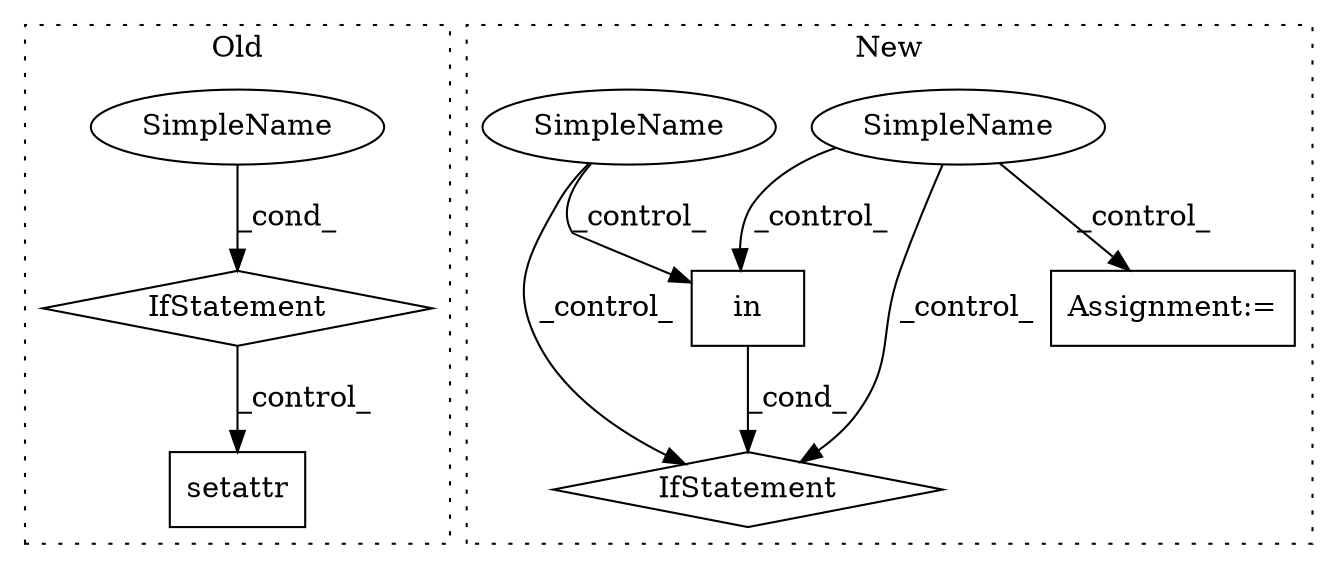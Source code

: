 digraph G {
subgraph cluster0 {
1 [label="setattr" a="32" s="514,554" l="8,1" shape="box"];
4 [label="IfStatement" a="25" s="484,504" l="4,2" shape="diamond"];
5 [label="SimpleName" a="42" s="" l="" shape="ellipse"];
label = "Old";
style="dotted";
}
subgraph cluster1 {
2 [label="in" a="105" s="1415" l="18" shape="box"];
3 [label="IfStatement" a="25" s="1405,1433" l="10,2" shape="diamond"];
6 [label="SimpleName" a="42" s="" l="" shape="ellipse"];
7 [label="SimpleName" a="42" s="" l="" shape="ellipse"];
8 [label="Assignment:=" a="7" s="1568" l="1" shape="box"];
label = "New";
style="dotted";
}
2 -> 3 [label="_cond_"];
4 -> 1 [label="_control_"];
5 -> 4 [label="_cond_"];
6 -> 8 [label="_control_"];
6 -> 3 [label="_control_"];
6 -> 2 [label="_control_"];
7 -> 3 [label="_control_"];
7 -> 2 [label="_control_"];
}